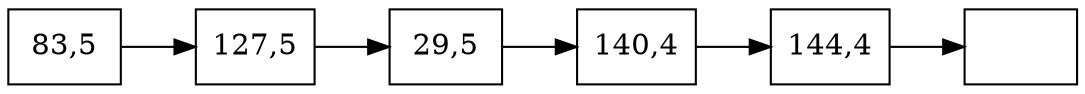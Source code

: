 digraph firstGraph{
node [shape = record];
rankdir=LR;
node0 [label=" 83,5 "];
node0 -> node1;
node1 [label=" 127,5 "];
node1 -> node2;
node2 [label=" 29,5 "];
node2 -> node3;
node3 [label=" 140,4 "];
node3 -> node4;
node4 [label=" 144,4 "];
node4 -> node5;
node5 [label="   "];
}